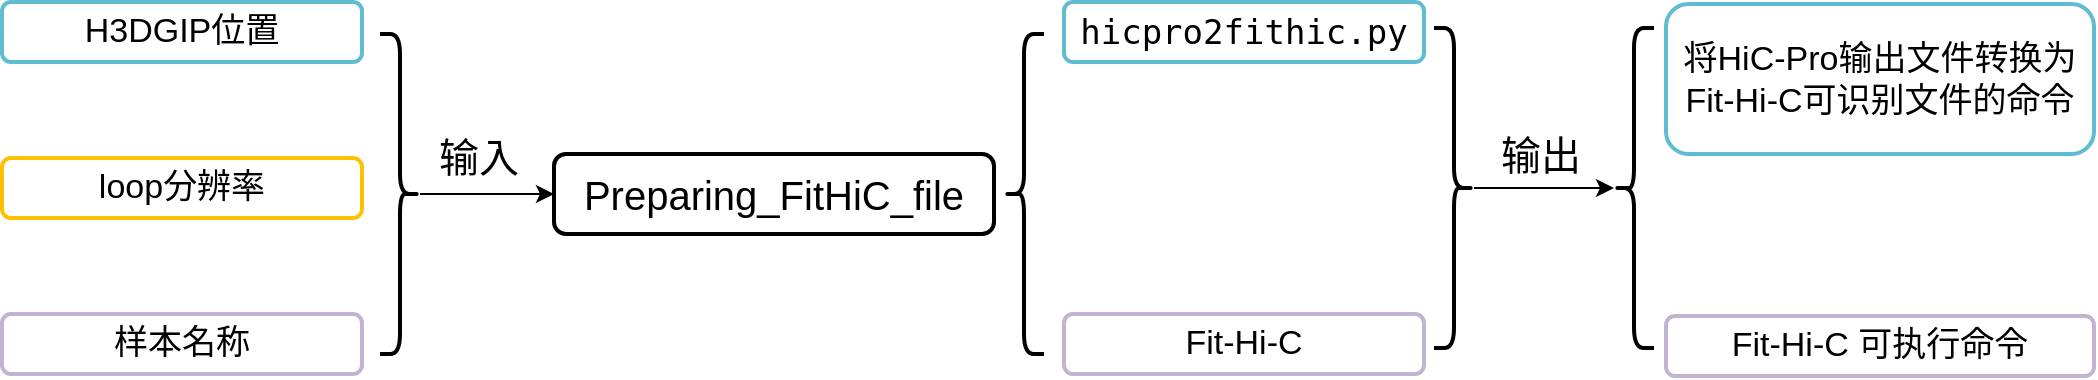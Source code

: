 <mxfile>
    <diagram id="PLSs9e0W_JgxiLJVnxwD" name="第 1 页">
        <mxGraphModel dx="2262" dy="991" grid="1" gridSize="10" guides="1" tooltips="1" connect="1" arrows="1" fold="1" page="1" pageScale="1" pageWidth="827" pageHeight="1169" math="0" shadow="0">
            <root>
                <mxCell id="0"/>
                <mxCell id="1" parent="0"/>
                <mxCell id="2" value="Preparing_FitHiC_file" style="rounded=1;whiteSpace=wrap;html=1;strokeWidth=2;fontSize=20;" parent="1" vertex="1">
                    <mxGeometry x="50" y="350" width="220" height="40" as="geometry"/>
                </mxCell>
                <mxCell id="3" value="" style="shape=curlyBracket;whiteSpace=wrap;html=1;rounded=1;strokeWidth=2;" parent="1" vertex="1">
                    <mxGeometry x="275" y="290" width="20" height="160" as="geometry"/>
                </mxCell>
                <mxCell id="4" value="&lt;div&gt;&lt;font face=&quot;consolas, monospace&quot;&gt;hicpro2fithic.py&lt;/font&gt;&lt;br&gt;&lt;/div&gt;" style="rounded=1;whiteSpace=wrap;html=1;strokeWidth=2;fontSize=17;strokeColor=#60BCD1;" parent="1" vertex="1">
                    <mxGeometry x="305" y="274" width="180" height="30" as="geometry"/>
                </mxCell>
                <mxCell id="6" value="Fit-Hi-C" style="rounded=1;whiteSpace=wrap;html=1;strokeWidth=2;fontSize=17;strokeColor=#C1B4D2;" parent="1" vertex="1">
                    <mxGeometry x="305" y="430" width="180" height="30" as="geometry"/>
                </mxCell>
                <mxCell id="13" value="" style="edgeStyle=none;html=1;" edge="1" parent="1" source="7" target="2">
                    <mxGeometry relative="1" as="geometry"/>
                </mxCell>
                <mxCell id="7" value="" style="shape=curlyBracket;whiteSpace=wrap;html=1;rounded=1;flipH=1;strokeWidth=2;" vertex="1" parent="1">
                    <mxGeometry x="-37" y="290" width="20" height="160" as="geometry"/>
                </mxCell>
                <mxCell id="10" value="H3DGIP位置" style="rounded=1;whiteSpace=wrap;html=1;strokeWidth=2;fontSize=17;strokeColor=#60BCD1;" vertex="1" parent="1">
                    <mxGeometry x="-226" y="274" width="180" height="30" as="geometry"/>
                </mxCell>
                <mxCell id="11" value="loop分辨率" style="rounded=1;whiteSpace=wrap;html=1;strokeWidth=2;fontSize=17;strokeColor=#FEC000;" vertex="1" parent="1">
                    <mxGeometry x="-226" y="352" width="180" height="30" as="geometry"/>
                </mxCell>
                <mxCell id="12" value="样本名称" style="rounded=1;whiteSpace=wrap;html=1;strokeWidth=2;fontSize=17;strokeColor=#C1B4D2;" vertex="1" parent="1">
                    <mxGeometry x="-226" y="430" width="180" height="30" as="geometry"/>
                </mxCell>
                <mxCell id="14" value="&lt;font style=&quot;font-size: 20px&quot;&gt;输入&lt;/font&gt;" style="text;html=1;align=center;verticalAlign=middle;resizable=0;points=[];autosize=1;strokeColor=none;fillColor=none;" vertex="1" parent="1">
                    <mxGeometry x="-18" y="341" width="60" height="20" as="geometry"/>
                </mxCell>
                <mxCell id="17" value="" style="edgeStyle=none;html=1;" edge="1" parent="1" source="15" target="16">
                    <mxGeometry relative="1" as="geometry"/>
                </mxCell>
                <mxCell id="15" value="" style="shape=curlyBracket;whiteSpace=wrap;html=1;rounded=1;flipH=1;strokeWidth=2;" vertex="1" parent="1">
                    <mxGeometry x="490" y="287" width="20" height="160" as="geometry"/>
                </mxCell>
                <mxCell id="16" value="" style="shape=curlyBracket;whiteSpace=wrap;html=1;rounded=1;flipH=1;strokeWidth=2;direction=west;" vertex="1" parent="1">
                    <mxGeometry x="580" y="287" width="20" height="160" as="geometry"/>
                </mxCell>
                <mxCell id="18" value="&lt;font style=&quot;font-size: 20px&quot;&gt;输出&lt;/font&gt;" style="text;html=1;align=center;verticalAlign=middle;resizable=0;points=[];autosize=1;strokeColor=none;fillColor=none;" vertex="1" parent="1">
                    <mxGeometry x="513" y="340" width="60" height="20" as="geometry"/>
                </mxCell>
                <mxCell id="19" value="将HiC-Pro输出文件转换为Fit-Hi-C可识别文件的命令" style="rounded=1;whiteSpace=wrap;html=1;strokeWidth=2;fontSize=17;strokeColor=#60BCD1;" vertex="1" parent="1">
                    <mxGeometry x="606" y="275" width="214" height="75" as="geometry"/>
                </mxCell>
                <mxCell id="20" value="Fit-Hi-C 可执行命令" style="rounded=1;whiteSpace=wrap;html=1;strokeWidth=2;fontSize=17;strokeColor=#C1B4D2;" vertex="1" parent="1">
                    <mxGeometry x="606" y="431" width="214" height="30" as="geometry"/>
                </mxCell>
            </root>
        </mxGraphModel>
    </diagram>
</mxfile>